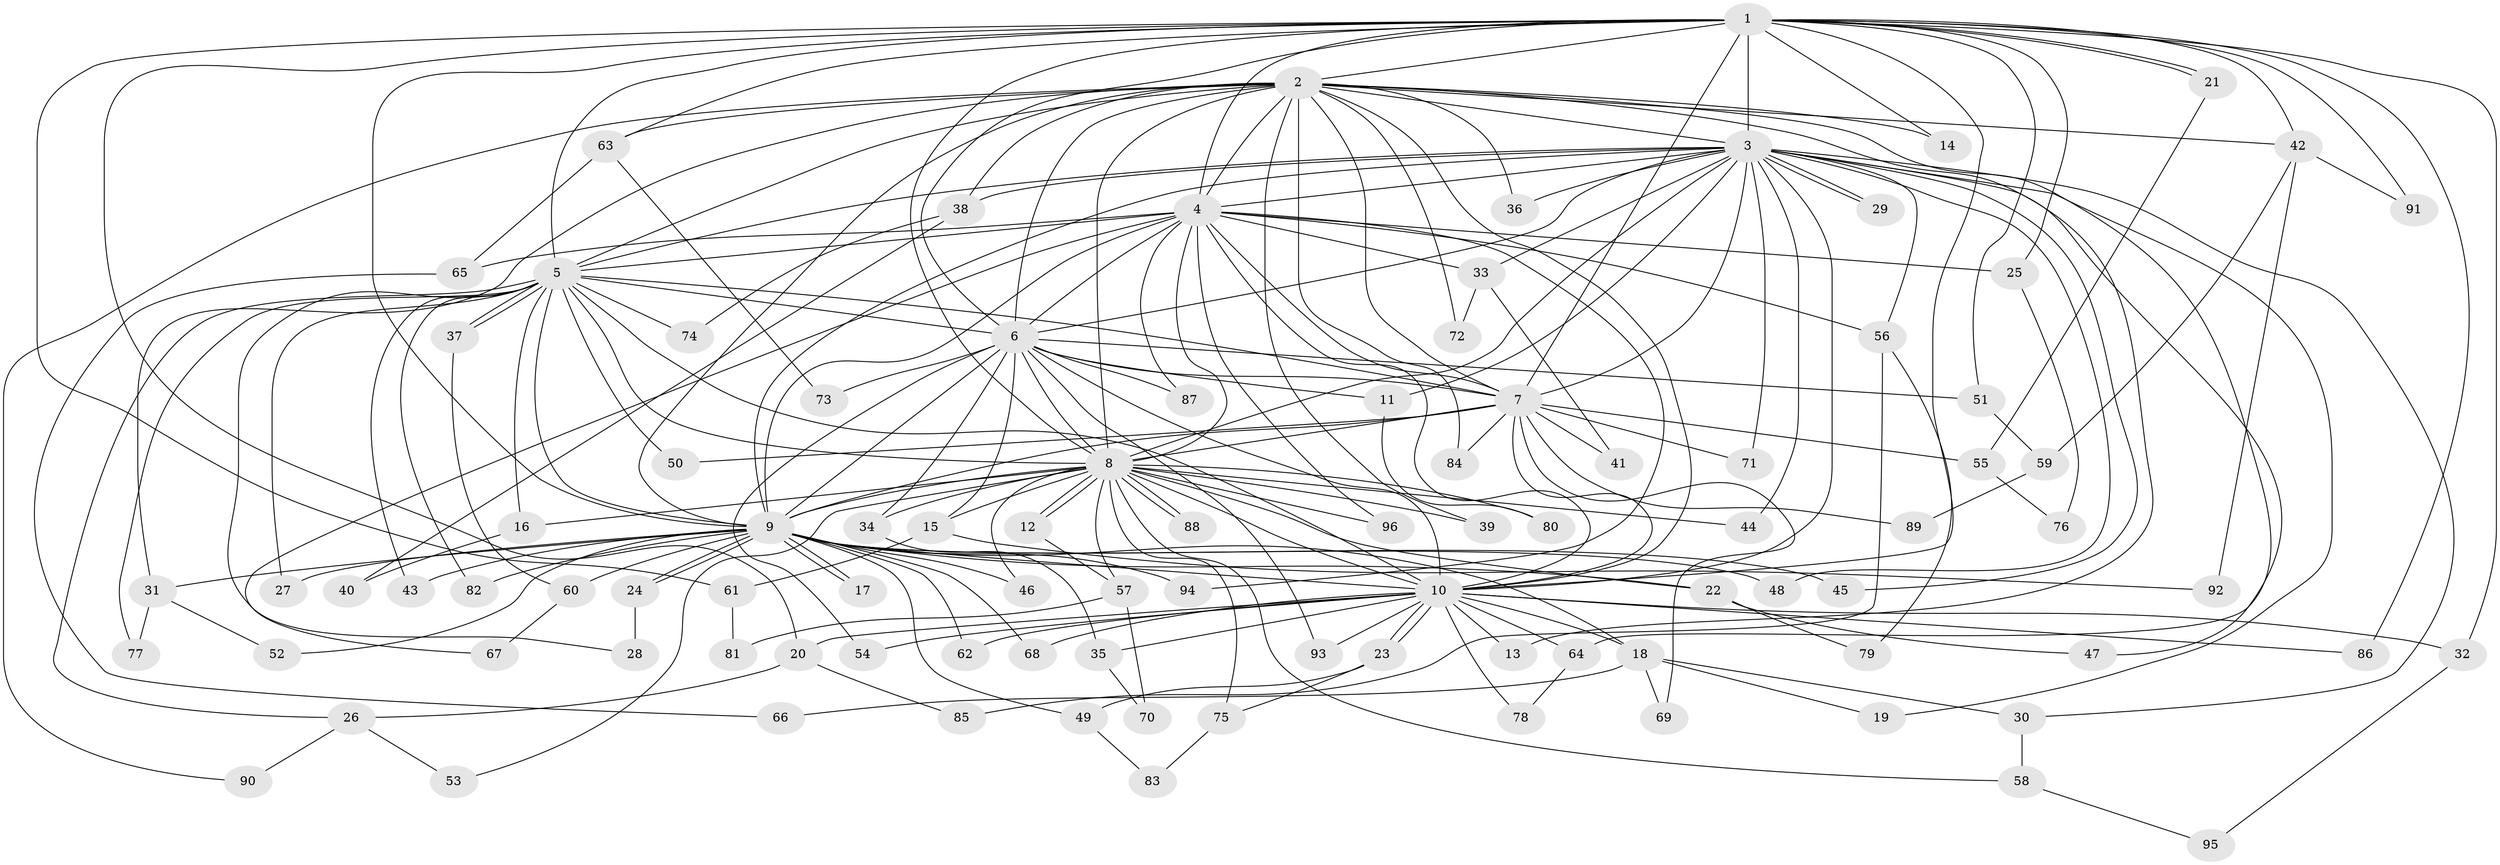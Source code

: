 // Generated by graph-tools (version 1.1) at 2025/11/02/27/25 16:11:03]
// undirected, 96 vertices, 217 edges
graph export_dot {
graph [start="1"]
  node [color=gray90,style=filled];
  1;
  2;
  3;
  4;
  5;
  6;
  7;
  8;
  9;
  10;
  11;
  12;
  13;
  14;
  15;
  16;
  17;
  18;
  19;
  20;
  21;
  22;
  23;
  24;
  25;
  26;
  27;
  28;
  29;
  30;
  31;
  32;
  33;
  34;
  35;
  36;
  37;
  38;
  39;
  40;
  41;
  42;
  43;
  44;
  45;
  46;
  47;
  48;
  49;
  50;
  51;
  52;
  53;
  54;
  55;
  56;
  57;
  58;
  59;
  60;
  61;
  62;
  63;
  64;
  65;
  66;
  67;
  68;
  69;
  70;
  71;
  72;
  73;
  74;
  75;
  76;
  77;
  78;
  79;
  80;
  81;
  82;
  83;
  84;
  85;
  86;
  87;
  88;
  89;
  90;
  91;
  92;
  93;
  94;
  95;
  96;
  1 -- 2;
  1 -- 3;
  1 -- 4;
  1 -- 5;
  1 -- 6;
  1 -- 7;
  1 -- 8;
  1 -- 9;
  1 -- 10;
  1 -- 14;
  1 -- 20;
  1 -- 21;
  1 -- 21;
  1 -- 25;
  1 -- 32;
  1 -- 42;
  1 -- 51;
  1 -- 61;
  1 -- 63;
  1 -- 86;
  1 -- 91;
  2 -- 3;
  2 -- 4;
  2 -- 5;
  2 -- 6;
  2 -- 7;
  2 -- 8;
  2 -- 9;
  2 -- 10;
  2 -- 13;
  2 -- 14;
  2 -- 31;
  2 -- 36;
  2 -- 38;
  2 -- 39;
  2 -- 42;
  2 -- 63;
  2 -- 64;
  2 -- 72;
  2 -- 84;
  2 -- 90;
  3 -- 4;
  3 -- 5;
  3 -- 6;
  3 -- 7;
  3 -- 8;
  3 -- 9;
  3 -- 10;
  3 -- 11;
  3 -- 19;
  3 -- 29;
  3 -- 29;
  3 -- 30;
  3 -- 33;
  3 -- 36;
  3 -- 38;
  3 -- 44;
  3 -- 45;
  3 -- 47;
  3 -- 48;
  3 -- 56;
  3 -- 71;
  4 -- 5;
  4 -- 6;
  4 -- 7;
  4 -- 8;
  4 -- 9;
  4 -- 10;
  4 -- 25;
  4 -- 33;
  4 -- 56;
  4 -- 65;
  4 -- 67;
  4 -- 87;
  4 -- 94;
  4 -- 96;
  5 -- 6;
  5 -- 7;
  5 -- 8;
  5 -- 9;
  5 -- 10;
  5 -- 16;
  5 -- 26;
  5 -- 27;
  5 -- 28;
  5 -- 37;
  5 -- 37;
  5 -- 43;
  5 -- 50;
  5 -- 74;
  5 -- 77;
  5 -- 82;
  6 -- 7;
  6 -- 8;
  6 -- 9;
  6 -- 10;
  6 -- 11;
  6 -- 15;
  6 -- 34;
  6 -- 51;
  6 -- 54;
  6 -- 73;
  6 -- 87;
  6 -- 93;
  7 -- 8;
  7 -- 9;
  7 -- 10;
  7 -- 41;
  7 -- 50;
  7 -- 55;
  7 -- 69;
  7 -- 71;
  7 -- 84;
  7 -- 89;
  8 -- 9;
  8 -- 10;
  8 -- 12;
  8 -- 12;
  8 -- 15;
  8 -- 16;
  8 -- 22;
  8 -- 34;
  8 -- 39;
  8 -- 44;
  8 -- 46;
  8 -- 53;
  8 -- 57;
  8 -- 58;
  8 -- 75;
  8 -- 80;
  8 -- 88;
  8 -- 88;
  8 -- 96;
  9 -- 10;
  9 -- 17;
  9 -- 17;
  9 -- 18;
  9 -- 22;
  9 -- 24;
  9 -- 24;
  9 -- 27;
  9 -- 31;
  9 -- 43;
  9 -- 45;
  9 -- 46;
  9 -- 48;
  9 -- 49;
  9 -- 52;
  9 -- 60;
  9 -- 62;
  9 -- 68;
  9 -- 82;
  9 -- 94;
  10 -- 13;
  10 -- 18;
  10 -- 20;
  10 -- 23;
  10 -- 23;
  10 -- 32;
  10 -- 35;
  10 -- 54;
  10 -- 62;
  10 -- 64;
  10 -- 68;
  10 -- 78;
  10 -- 86;
  10 -- 93;
  11 -- 80;
  12 -- 57;
  15 -- 61;
  15 -- 92;
  16 -- 40;
  18 -- 19;
  18 -- 30;
  18 -- 66;
  18 -- 69;
  20 -- 26;
  20 -- 85;
  21 -- 55;
  22 -- 47;
  22 -- 79;
  23 -- 49;
  23 -- 75;
  24 -- 28;
  25 -- 76;
  26 -- 53;
  26 -- 90;
  30 -- 58;
  31 -- 52;
  31 -- 77;
  32 -- 95;
  33 -- 41;
  33 -- 72;
  34 -- 35;
  35 -- 70;
  37 -- 60;
  38 -- 40;
  38 -- 74;
  42 -- 59;
  42 -- 91;
  42 -- 92;
  49 -- 83;
  51 -- 59;
  55 -- 76;
  56 -- 79;
  56 -- 85;
  57 -- 70;
  57 -- 81;
  58 -- 95;
  59 -- 89;
  60 -- 67;
  61 -- 81;
  63 -- 65;
  63 -- 73;
  64 -- 78;
  65 -- 66;
  75 -- 83;
}
